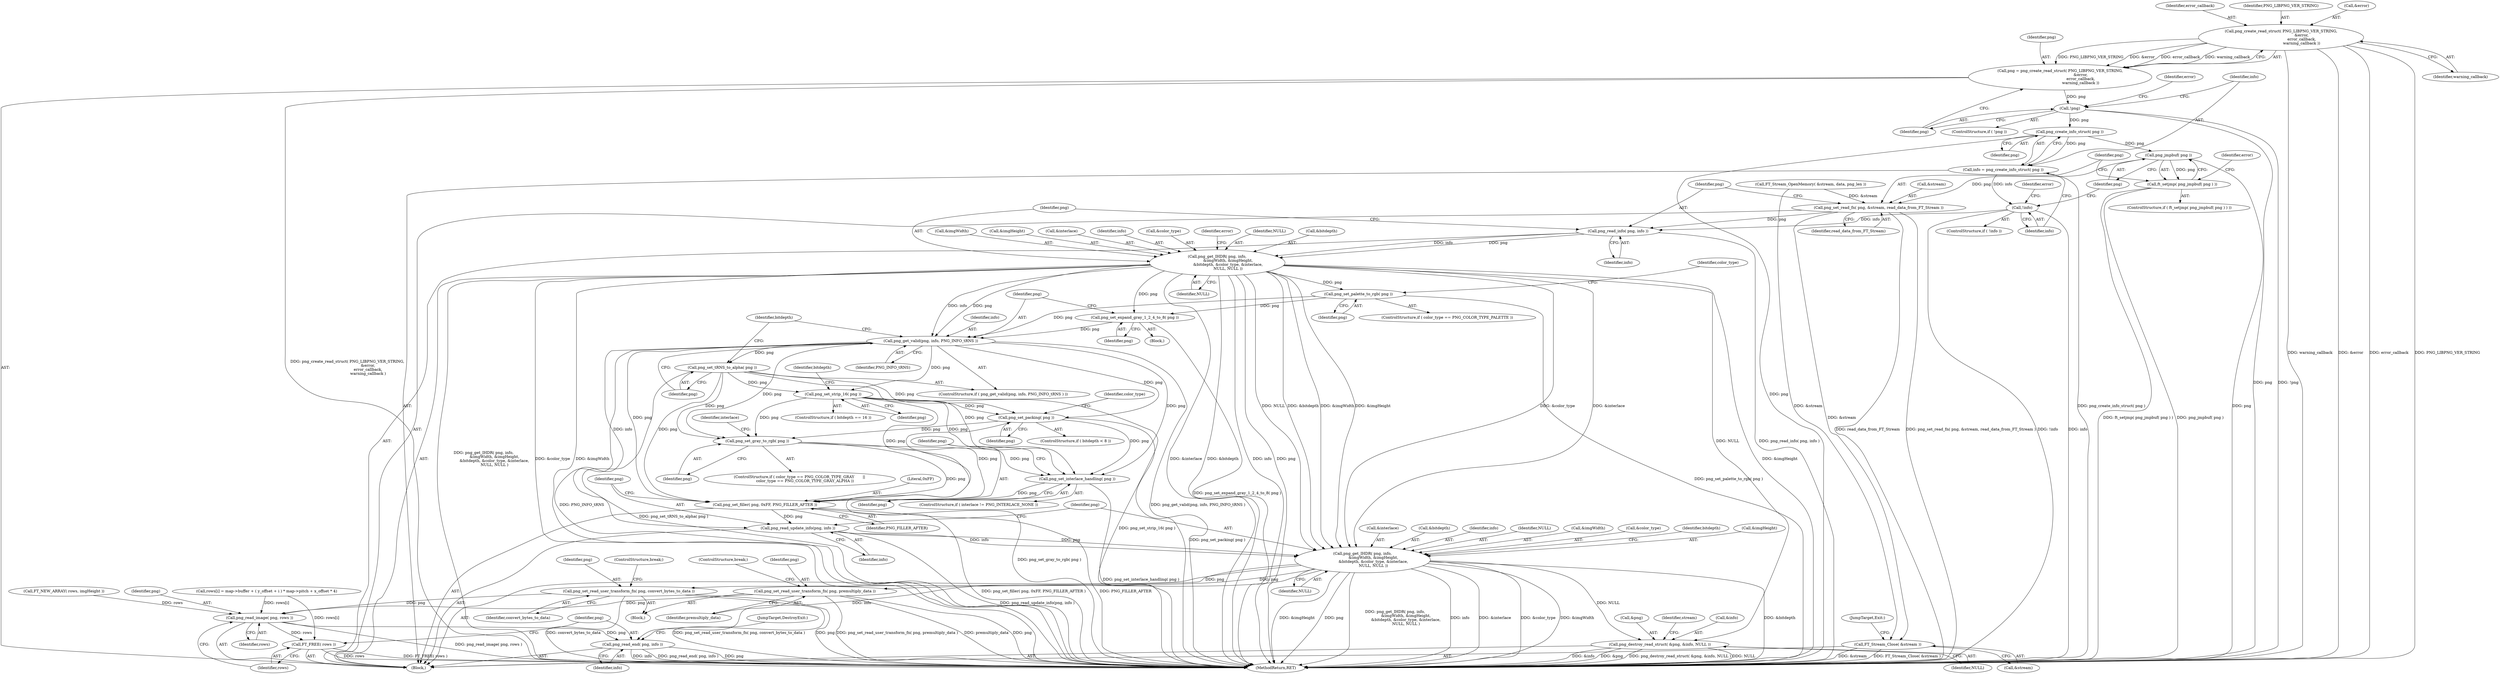 digraph "0_savannah_b3500af717010137046ec4076d1e1c0641e33727_6@API" {
"1000204" [label="(Call,png_create_read_struct( PNG_LIBPNG_VER_STRING,\n                                  &error,\n                                  error_callback,\n                                  warning_callback ))"];
"1000202" [label="(Call,png = png_create_read_struct( PNG_LIBPNG_VER_STRING,\n                                  &error,\n                                  error_callback,\n                                  warning_callback ))"];
"1000211" [label="(Call,!png)"];
"1000221" [label="(Call,png_create_info_struct( png ))"];
"1000219" [label="(Call,info = png_create_info_struct( png ))"];
"1000224" [label="(Call,!info)"];
"1000252" [label="(Call,png_read_info( png, info ))"];
"1000255" [label="(Call,png_get_IHDR( png, info,\n                  &imgWidth, &imgHeight,\n                  &bitdepth, &color_type, &interlace,\n                  NULL, NULL ))"];
"1000382" [label="(Call,png_set_palette_to_rgb( png ))"];
"1000389" [label="(Call,png_set_expand_gray_1_2_4_to_8( png ))"];
"1000392" [label="(Call,png_get_valid(png, info, PNG_INFO_tRNS ))"];
"1000396" [label="(Call,png_set_tRNS_to_alpha( png ))"];
"1000402" [label="(Call,png_set_strip_16( png ))"];
"1000408" [label="(Call,png_set_packing( png ))"];
"1000418" [label="(Call,png_set_gray_to_rgb( png ))"];
"1000424" [label="(Call,png_set_interlace_handling( png ))"];
"1000426" [label="(Call,png_set_filler( png, 0xFF, PNG_FILLER_AFTER ))"];
"1000430" [label="(Call,png_read_update_info(png, info ))"];
"1000433" [label="(Call,png_get_IHDR( png, info,\n                  &imgWidth, &imgHeight,\n                  &bitdepth, &color_type, &interlace,\n                  NULL, NULL ))"];
"1000472" [label="(Call,png_set_read_user_transform_fn( png, premultiply_data ))"];
"1000521" [label="(Call,png_read_image( png, rows ))"];
"1000524" [label="(Call,FT_FREE( rows ))"];
"1000526" [label="(Call,png_read_end( png, info ))"];
"1000477" [label="(Call,png_set_read_user_transform_fn( png, convert_bytes_to_data ))"];
"1000530" [label="(Call,png_destroy_read_struct( &png, &info, NULL ))"];
"1000239" [label="(Call,png_jmpbuf( png ))"];
"1000238" [label="(Call,ft_setjmp( png_jmpbuf( png ) ))"];
"1000247" [label="(Call,png_set_read_fn( png, &stream, read_data_from_FT_Stream ))"];
"1000536" [label="(Call,FT_Stream_Close( &stream ))"];
"1000202" [label="(Call,png = png_create_read_struct( PNG_LIBPNG_VER_STRING,\n                                  &error,\n                                  error_callback,\n                                  warning_callback ))"];
"1000208" [label="(Identifier,error_callback)"];
"1000212" [label="(Identifier,png)"];
"1000427" [label="(Identifier,png)"];
"1000210" [label="(ControlStructure,if ( !png ))"];
"1000474" [label="(Identifier,premultiply_data)"];
"1000402" [label="(Call,png_set_strip_16( png ))"];
"1000197" [label="(Call,FT_Stream_OpenMemory( &stream, data, png_len ))"];
"1000419" [label="(Identifier,png)"];
"1000404" [label="(ControlStructure,if ( bitdepth < 8 ))"];
"1000257" [label="(Identifier,info)"];
"1000222" [label="(Identifier,png)"];
"1000447" [label="(Identifier,NULL)"];
"1000477" [label="(Call,png_set_read_user_transform_fn( png, convert_bytes_to_data ))"];
"1000525" [label="(Identifier,rows)"];
"1000260" [label="(Call,&imgHeight)"];
"1000446" [label="(Identifier,NULL)"];
"1000211" [label="(Call,!png)"];
"1000253" [label="(Identifier,png)"];
"1000249" [label="(Call,&stream)"];
"1000382" [label="(Call,png_set_palette_to_rgb( png ))"];
"1000432" [label="(Identifier,info)"];
"1000475" [label="(ControlStructure,break;)"];
"1000422" [label="(Identifier,interlace)"];
"1000533" [label="(Call,&info)"];
"1000436" [label="(Call,&imgWidth)"];
"1000529" [label="(JumpTarget,DestroyExit:)"];
"1000434" [label="(Identifier,png)"];
"1000396" [label="(Call,png_set_tRNS_to_alpha( png ))"];
"1000522" [label="(Identifier,png)"];
"1000238" [label="(Call,ft_setjmp( png_jmpbuf( png ) ))"];
"1000251" [label="(Identifier,read_data_from_FT_Stream)"];
"1000408" [label="(Call,png_set_packing( png ))"];
"1000480" [label="(ControlStructure,break;)"];
"1000442" [label="(Call,&color_type)"];
"1000451" [label="(Identifier,bitdepth)"];
"1000438" [label="(Call,&imgHeight)"];
"1000269" [label="(Identifier,NULL)"];
"1000392" [label="(Call,png_get_valid(png, info, PNG_INFO_tRNS ))"];
"1000393" [label="(Identifier,png)"];
"1000521" [label="(Call,png_read_image( png, rows ))"];
"1000119" [label="(Block,)"];
"1000530" [label="(Call,png_destroy_read_struct( &png, &info, NULL ))"];
"1000479" [label="(Identifier,convert_bytes_to_data)"];
"1000424" [label="(Call,png_set_interlace_handling( png ))"];
"1000266" [label="(Call,&interlace)"];
"1000400" [label="(Identifier,bitdepth)"];
"1000388" [label="(Block,)"];
"1000248" [label="(Identifier,png)"];
"1000433" [label="(Call,png_get_IHDR( png, info,\n                  &imgWidth, &imgHeight,\n                  &bitdepth, &color_type, &interlace,\n                  NULL, NULL ))"];
"1000383" [label="(Identifier,png)"];
"1000413" [label="(Identifier,color_type)"];
"1000429" [label="(Identifier,PNG_FILLER_AFTER)"];
"1000268" [label="(Identifier,NULL)"];
"1000221" [label="(Call,png_create_info_struct( png ))"];
"1000420" [label="(ControlStructure,if ( interlace != PNG_INTERLACE_NONE ))"];
"1000426" [label="(Call,png_set_filler( png, 0xFF, PNG_FILLER_AFTER ))"];
"1000262" [label="(Call,&bitdepth)"];
"1000205" [label="(Identifier,PNG_LIBPNG_VER_STRING)"];
"1000469" [label="(Block,)"];
"1000531" [label="(Call,&png)"];
"1000406" [label="(Identifier,bitdepth)"];
"1000258" [label="(Call,&imgWidth)"];
"1000526" [label="(Call,png_read_end( png, info ))"];
"1000523" [label="(Identifier,rows)"];
"1000220" [label="(Identifier,info)"];
"1000223" [label="(ControlStructure,if ( !info ))"];
"1000398" [label="(ControlStructure,if ( bitdepth == 16 ))"];
"1000418" [label="(Call,png_set_gray_to_rgb( png ))"];
"1000524" [label="(Call,FT_FREE( rows ))"];
"1000252" [label="(Call,png_read_info( png, info ))"];
"1000225" [label="(Identifier,info)"];
"1000239" [label="(Call,png_jmpbuf( png ))"];
"1000537" [label="(Call,&stream)"];
"1000473" [label="(Identifier,png)"];
"1000215" [label="(Identifier,error)"];
"1000256" [label="(Identifier,png)"];
"1000425" [label="(Identifier,png)"];
"1000482" [label="(Call,FT_NEW_ARRAY( rows, imgHeight ))"];
"1000219" [label="(Call,info = png_create_info_struct( png ))"];
"1000203" [label="(Identifier,png)"];
"1000502" [label="(Call,rows[i] = map->buffer + ( y_offset + i ) * map->pitch + x_offset * 4)"];
"1000536" [label="(Call,FT_Stream_Close( &stream ))"];
"1000528" [label="(Identifier,info)"];
"1000444" [label="(Call,&interlace)"];
"1000264" [label="(Call,&color_type)"];
"1000390" [label="(Identifier,png)"];
"1000378" [label="(ControlStructure,if ( color_type == PNG_COLOR_TYPE_PALETTE ))"];
"1000440" [label="(Call,&bitdepth)"];
"1000535" [label="(Identifier,NULL)"];
"1000206" [label="(Call,&error)"];
"1000410" [label="(ControlStructure,if ( color_type == PNG_COLOR_TYPE_GRAY       ||\n         color_type == PNG_COLOR_TYPE_GRAY_ALPHA ))"];
"1000395" [label="(Identifier,PNG_INFO_tRNS)"];
"1000209" [label="(Identifier,warning_callback)"];
"1000394" [label="(Identifier,info)"];
"1000478" [label="(Identifier,png)"];
"1000435" [label="(Identifier,info)"];
"1000224" [label="(Call,!info)"];
"1000247" [label="(Call,png_set_read_fn( png, &stream, read_data_from_FT_Stream ))"];
"1000255" [label="(Call,png_get_IHDR( png, info,\n                  &imgWidth, &imgHeight,\n                  &bitdepth, &color_type, &interlace,\n                  NULL, NULL ))"];
"1000391" [label="(ControlStructure,if ( png_get_valid(png, info, PNG_INFO_tRNS ) ))"];
"1000542" [label="(MethodReturn,RET)"];
"1000527" [label="(Identifier,png)"];
"1000228" [label="(Identifier,error)"];
"1000430" [label="(Call,png_read_update_info(png, info ))"];
"1000254" [label="(Identifier,info)"];
"1000237" [label="(ControlStructure,if ( ft_setjmp( png_jmpbuf( png ) ) ))"];
"1000204" [label="(Call,png_create_read_struct( PNG_LIBPNG_VER_STRING,\n                                  &error,\n                                  error_callback,\n                                  warning_callback ))"];
"1000272" [label="(Identifier,error)"];
"1000431" [label="(Identifier,png)"];
"1000409" [label="(Identifier,png)"];
"1000240" [label="(Identifier,png)"];
"1000389" [label="(Call,png_set_expand_gray_1_2_4_to_8( png ))"];
"1000397" [label="(Identifier,png)"];
"1000472" [label="(Call,png_set_read_user_transform_fn( png, premultiply_data ))"];
"1000539" [label="(JumpTarget,Exit:)"];
"1000538" [label="(Identifier,stream)"];
"1000243" [label="(Identifier,error)"];
"1000428" [label="(Literal,0xFF)"];
"1000403" [label="(Identifier,png)"];
"1000386" [label="(Identifier,color_type)"];
"1000204" -> "1000202"  [label="AST: "];
"1000204" -> "1000209"  [label="CFG: "];
"1000205" -> "1000204"  [label="AST: "];
"1000206" -> "1000204"  [label="AST: "];
"1000208" -> "1000204"  [label="AST: "];
"1000209" -> "1000204"  [label="AST: "];
"1000202" -> "1000204"  [label="CFG: "];
"1000204" -> "1000542"  [label="DDG: warning_callback"];
"1000204" -> "1000542"  [label="DDG: &error"];
"1000204" -> "1000542"  [label="DDG: error_callback"];
"1000204" -> "1000542"  [label="DDG: PNG_LIBPNG_VER_STRING"];
"1000204" -> "1000202"  [label="DDG: PNG_LIBPNG_VER_STRING"];
"1000204" -> "1000202"  [label="DDG: &error"];
"1000204" -> "1000202"  [label="DDG: error_callback"];
"1000204" -> "1000202"  [label="DDG: warning_callback"];
"1000202" -> "1000119"  [label="AST: "];
"1000203" -> "1000202"  [label="AST: "];
"1000212" -> "1000202"  [label="CFG: "];
"1000202" -> "1000542"  [label="DDG: png_create_read_struct( PNG_LIBPNG_VER_STRING,\n                                  &error,\n                                  error_callback,\n                                  warning_callback )"];
"1000202" -> "1000211"  [label="DDG: png"];
"1000211" -> "1000210"  [label="AST: "];
"1000211" -> "1000212"  [label="CFG: "];
"1000212" -> "1000211"  [label="AST: "];
"1000215" -> "1000211"  [label="CFG: "];
"1000220" -> "1000211"  [label="CFG: "];
"1000211" -> "1000542"  [label="DDG: png"];
"1000211" -> "1000542"  [label="DDG: !png"];
"1000211" -> "1000221"  [label="DDG: png"];
"1000221" -> "1000219"  [label="AST: "];
"1000221" -> "1000222"  [label="CFG: "];
"1000222" -> "1000221"  [label="AST: "];
"1000219" -> "1000221"  [label="CFG: "];
"1000221" -> "1000542"  [label="DDG: png"];
"1000221" -> "1000219"  [label="DDG: png"];
"1000221" -> "1000239"  [label="DDG: png"];
"1000219" -> "1000119"  [label="AST: "];
"1000220" -> "1000219"  [label="AST: "];
"1000225" -> "1000219"  [label="CFG: "];
"1000219" -> "1000542"  [label="DDG: png_create_info_struct( png )"];
"1000219" -> "1000224"  [label="DDG: info"];
"1000224" -> "1000223"  [label="AST: "];
"1000224" -> "1000225"  [label="CFG: "];
"1000225" -> "1000224"  [label="AST: "];
"1000228" -> "1000224"  [label="CFG: "];
"1000240" -> "1000224"  [label="CFG: "];
"1000224" -> "1000542"  [label="DDG: info"];
"1000224" -> "1000542"  [label="DDG: !info"];
"1000224" -> "1000252"  [label="DDG: info"];
"1000252" -> "1000119"  [label="AST: "];
"1000252" -> "1000254"  [label="CFG: "];
"1000253" -> "1000252"  [label="AST: "];
"1000254" -> "1000252"  [label="AST: "];
"1000256" -> "1000252"  [label="CFG: "];
"1000252" -> "1000542"  [label="DDG: png_read_info( png, info )"];
"1000247" -> "1000252"  [label="DDG: png"];
"1000252" -> "1000255"  [label="DDG: png"];
"1000252" -> "1000255"  [label="DDG: info"];
"1000255" -> "1000119"  [label="AST: "];
"1000255" -> "1000269"  [label="CFG: "];
"1000256" -> "1000255"  [label="AST: "];
"1000257" -> "1000255"  [label="AST: "];
"1000258" -> "1000255"  [label="AST: "];
"1000260" -> "1000255"  [label="AST: "];
"1000262" -> "1000255"  [label="AST: "];
"1000264" -> "1000255"  [label="AST: "];
"1000266" -> "1000255"  [label="AST: "];
"1000268" -> "1000255"  [label="AST: "];
"1000269" -> "1000255"  [label="AST: "];
"1000272" -> "1000255"  [label="CFG: "];
"1000255" -> "1000542"  [label="DDG: &imgHeight"];
"1000255" -> "1000542"  [label="DDG: png_get_IHDR( png, info,\n                  &imgWidth, &imgHeight,\n                  &bitdepth, &color_type, &interlace,\n                  NULL, NULL )"];
"1000255" -> "1000542"  [label="DDG: &color_type"];
"1000255" -> "1000542"  [label="DDG: &imgWidth"];
"1000255" -> "1000542"  [label="DDG: &interlace"];
"1000255" -> "1000542"  [label="DDG: &bitdepth"];
"1000255" -> "1000542"  [label="DDG: info"];
"1000255" -> "1000542"  [label="DDG: png"];
"1000255" -> "1000382"  [label="DDG: png"];
"1000255" -> "1000389"  [label="DDG: png"];
"1000255" -> "1000392"  [label="DDG: png"];
"1000255" -> "1000392"  [label="DDG: info"];
"1000255" -> "1000433"  [label="DDG: &imgWidth"];
"1000255" -> "1000433"  [label="DDG: &imgHeight"];
"1000255" -> "1000433"  [label="DDG: &bitdepth"];
"1000255" -> "1000433"  [label="DDG: &color_type"];
"1000255" -> "1000433"  [label="DDG: &interlace"];
"1000255" -> "1000433"  [label="DDG: NULL"];
"1000255" -> "1000530"  [label="DDG: NULL"];
"1000382" -> "1000378"  [label="AST: "];
"1000382" -> "1000383"  [label="CFG: "];
"1000383" -> "1000382"  [label="AST: "];
"1000386" -> "1000382"  [label="CFG: "];
"1000382" -> "1000542"  [label="DDG: png_set_palette_to_rgb( png )"];
"1000382" -> "1000389"  [label="DDG: png"];
"1000382" -> "1000392"  [label="DDG: png"];
"1000389" -> "1000388"  [label="AST: "];
"1000389" -> "1000390"  [label="CFG: "];
"1000390" -> "1000389"  [label="AST: "];
"1000393" -> "1000389"  [label="CFG: "];
"1000389" -> "1000542"  [label="DDG: png_set_expand_gray_1_2_4_to_8( png )"];
"1000389" -> "1000392"  [label="DDG: png"];
"1000392" -> "1000391"  [label="AST: "];
"1000392" -> "1000395"  [label="CFG: "];
"1000393" -> "1000392"  [label="AST: "];
"1000394" -> "1000392"  [label="AST: "];
"1000395" -> "1000392"  [label="AST: "];
"1000397" -> "1000392"  [label="CFG: "];
"1000400" -> "1000392"  [label="CFG: "];
"1000392" -> "1000542"  [label="DDG: png_get_valid(png, info, PNG_INFO_tRNS )"];
"1000392" -> "1000542"  [label="DDG: PNG_INFO_tRNS"];
"1000392" -> "1000396"  [label="DDG: png"];
"1000392" -> "1000402"  [label="DDG: png"];
"1000392" -> "1000408"  [label="DDG: png"];
"1000392" -> "1000418"  [label="DDG: png"];
"1000392" -> "1000424"  [label="DDG: png"];
"1000392" -> "1000426"  [label="DDG: png"];
"1000392" -> "1000430"  [label="DDG: info"];
"1000396" -> "1000391"  [label="AST: "];
"1000396" -> "1000397"  [label="CFG: "];
"1000397" -> "1000396"  [label="AST: "];
"1000400" -> "1000396"  [label="CFG: "];
"1000396" -> "1000542"  [label="DDG: png_set_tRNS_to_alpha( png )"];
"1000396" -> "1000402"  [label="DDG: png"];
"1000396" -> "1000408"  [label="DDG: png"];
"1000396" -> "1000418"  [label="DDG: png"];
"1000396" -> "1000424"  [label="DDG: png"];
"1000396" -> "1000426"  [label="DDG: png"];
"1000402" -> "1000398"  [label="AST: "];
"1000402" -> "1000403"  [label="CFG: "];
"1000403" -> "1000402"  [label="AST: "];
"1000406" -> "1000402"  [label="CFG: "];
"1000402" -> "1000542"  [label="DDG: png_set_strip_16( png )"];
"1000402" -> "1000408"  [label="DDG: png"];
"1000402" -> "1000418"  [label="DDG: png"];
"1000402" -> "1000424"  [label="DDG: png"];
"1000402" -> "1000426"  [label="DDG: png"];
"1000408" -> "1000404"  [label="AST: "];
"1000408" -> "1000409"  [label="CFG: "];
"1000409" -> "1000408"  [label="AST: "];
"1000413" -> "1000408"  [label="CFG: "];
"1000408" -> "1000542"  [label="DDG: png_set_packing( png )"];
"1000408" -> "1000418"  [label="DDG: png"];
"1000408" -> "1000424"  [label="DDG: png"];
"1000408" -> "1000426"  [label="DDG: png"];
"1000418" -> "1000410"  [label="AST: "];
"1000418" -> "1000419"  [label="CFG: "];
"1000419" -> "1000418"  [label="AST: "];
"1000422" -> "1000418"  [label="CFG: "];
"1000418" -> "1000542"  [label="DDG: png_set_gray_to_rgb( png )"];
"1000418" -> "1000424"  [label="DDG: png"];
"1000418" -> "1000426"  [label="DDG: png"];
"1000424" -> "1000420"  [label="AST: "];
"1000424" -> "1000425"  [label="CFG: "];
"1000425" -> "1000424"  [label="AST: "];
"1000427" -> "1000424"  [label="CFG: "];
"1000424" -> "1000542"  [label="DDG: png_set_interlace_handling( png )"];
"1000424" -> "1000426"  [label="DDG: png"];
"1000426" -> "1000119"  [label="AST: "];
"1000426" -> "1000429"  [label="CFG: "];
"1000427" -> "1000426"  [label="AST: "];
"1000428" -> "1000426"  [label="AST: "];
"1000429" -> "1000426"  [label="AST: "];
"1000431" -> "1000426"  [label="CFG: "];
"1000426" -> "1000542"  [label="DDG: png_set_filler( png, 0xFF, PNG_FILLER_AFTER )"];
"1000426" -> "1000542"  [label="DDG: PNG_FILLER_AFTER"];
"1000426" -> "1000430"  [label="DDG: png"];
"1000430" -> "1000119"  [label="AST: "];
"1000430" -> "1000432"  [label="CFG: "];
"1000431" -> "1000430"  [label="AST: "];
"1000432" -> "1000430"  [label="AST: "];
"1000434" -> "1000430"  [label="CFG: "];
"1000430" -> "1000542"  [label="DDG: png_read_update_info(png, info )"];
"1000430" -> "1000433"  [label="DDG: png"];
"1000430" -> "1000433"  [label="DDG: info"];
"1000433" -> "1000119"  [label="AST: "];
"1000433" -> "1000447"  [label="CFG: "];
"1000434" -> "1000433"  [label="AST: "];
"1000435" -> "1000433"  [label="AST: "];
"1000436" -> "1000433"  [label="AST: "];
"1000438" -> "1000433"  [label="AST: "];
"1000440" -> "1000433"  [label="AST: "];
"1000442" -> "1000433"  [label="AST: "];
"1000444" -> "1000433"  [label="AST: "];
"1000446" -> "1000433"  [label="AST: "];
"1000447" -> "1000433"  [label="AST: "];
"1000451" -> "1000433"  [label="CFG: "];
"1000433" -> "1000542"  [label="DDG: &color_type"];
"1000433" -> "1000542"  [label="DDG: &imgWidth"];
"1000433" -> "1000542"  [label="DDG: &bitdepth"];
"1000433" -> "1000542"  [label="DDG: &imgHeight"];
"1000433" -> "1000542"  [label="DDG: png"];
"1000433" -> "1000542"  [label="DDG: png_get_IHDR( png, info,\n                  &imgWidth, &imgHeight,\n                  &bitdepth, &color_type, &interlace,\n                  NULL, NULL )"];
"1000433" -> "1000542"  [label="DDG: info"];
"1000433" -> "1000542"  [label="DDG: &interlace"];
"1000433" -> "1000472"  [label="DDG: png"];
"1000433" -> "1000477"  [label="DDG: png"];
"1000433" -> "1000526"  [label="DDG: info"];
"1000433" -> "1000530"  [label="DDG: NULL"];
"1000472" -> "1000469"  [label="AST: "];
"1000472" -> "1000474"  [label="CFG: "];
"1000473" -> "1000472"  [label="AST: "];
"1000474" -> "1000472"  [label="AST: "];
"1000475" -> "1000472"  [label="CFG: "];
"1000472" -> "1000542"  [label="DDG: png_set_read_user_transform_fn( png, premultiply_data )"];
"1000472" -> "1000542"  [label="DDG: premultiply_data"];
"1000472" -> "1000542"  [label="DDG: png"];
"1000472" -> "1000521"  [label="DDG: png"];
"1000521" -> "1000119"  [label="AST: "];
"1000521" -> "1000523"  [label="CFG: "];
"1000522" -> "1000521"  [label="AST: "];
"1000523" -> "1000521"  [label="AST: "];
"1000525" -> "1000521"  [label="CFG: "];
"1000521" -> "1000542"  [label="DDG: png_read_image( png, rows )"];
"1000477" -> "1000521"  [label="DDG: png"];
"1000502" -> "1000521"  [label="DDG: rows[i]"];
"1000482" -> "1000521"  [label="DDG: rows"];
"1000521" -> "1000524"  [label="DDG: rows"];
"1000521" -> "1000526"  [label="DDG: png"];
"1000524" -> "1000119"  [label="AST: "];
"1000524" -> "1000525"  [label="CFG: "];
"1000525" -> "1000524"  [label="AST: "];
"1000527" -> "1000524"  [label="CFG: "];
"1000524" -> "1000542"  [label="DDG: rows"];
"1000524" -> "1000542"  [label="DDG: FT_FREE( rows )"];
"1000502" -> "1000524"  [label="DDG: rows[i]"];
"1000526" -> "1000119"  [label="AST: "];
"1000526" -> "1000528"  [label="CFG: "];
"1000527" -> "1000526"  [label="AST: "];
"1000528" -> "1000526"  [label="AST: "];
"1000529" -> "1000526"  [label="CFG: "];
"1000526" -> "1000542"  [label="DDG: info"];
"1000526" -> "1000542"  [label="DDG: png_read_end( png, info )"];
"1000526" -> "1000542"  [label="DDG: png"];
"1000477" -> "1000469"  [label="AST: "];
"1000477" -> "1000479"  [label="CFG: "];
"1000478" -> "1000477"  [label="AST: "];
"1000479" -> "1000477"  [label="AST: "];
"1000480" -> "1000477"  [label="CFG: "];
"1000477" -> "1000542"  [label="DDG: convert_bytes_to_data"];
"1000477" -> "1000542"  [label="DDG: png_set_read_user_transform_fn( png, convert_bytes_to_data )"];
"1000477" -> "1000542"  [label="DDG: png"];
"1000530" -> "1000119"  [label="AST: "];
"1000530" -> "1000535"  [label="CFG: "];
"1000531" -> "1000530"  [label="AST: "];
"1000533" -> "1000530"  [label="AST: "];
"1000535" -> "1000530"  [label="AST: "];
"1000538" -> "1000530"  [label="CFG: "];
"1000530" -> "1000542"  [label="DDG: &info"];
"1000530" -> "1000542"  [label="DDG: &png"];
"1000530" -> "1000542"  [label="DDG: png_destroy_read_struct( &png, &info, NULL )"];
"1000530" -> "1000542"  [label="DDG: NULL"];
"1000239" -> "1000238"  [label="AST: "];
"1000239" -> "1000240"  [label="CFG: "];
"1000240" -> "1000239"  [label="AST: "];
"1000238" -> "1000239"  [label="CFG: "];
"1000239" -> "1000542"  [label="DDG: png"];
"1000239" -> "1000238"  [label="DDG: png"];
"1000239" -> "1000247"  [label="DDG: png"];
"1000238" -> "1000237"  [label="AST: "];
"1000243" -> "1000238"  [label="CFG: "];
"1000248" -> "1000238"  [label="CFG: "];
"1000238" -> "1000542"  [label="DDG: png_jmpbuf( png )"];
"1000238" -> "1000542"  [label="DDG: ft_setjmp( png_jmpbuf( png ) )"];
"1000247" -> "1000119"  [label="AST: "];
"1000247" -> "1000251"  [label="CFG: "];
"1000248" -> "1000247"  [label="AST: "];
"1000249" -> "1000247"  [label="AST: "];
"1000251" -> "1000247"  [label="AST: "];
"1000253" -> "1000247"  [label="CFG: "];
"1000247" -> "1000542"  [label="DDG: read_data_from_FT_Stream"];
"1000247" -> "1000542"  [label="DDG: png_set_read_fn( png, &stream, read_data_from_FT_Stream )"];
"1000197" -> "1000247"  [label="DDG: &stream"];
"1000247" -> "1000536"  [label="DDG: &stream"];
"1000536" -> "1000119"  [label="AST: "];
"1000536" -> "1000537"  [label="CFG: "];
"1000537" -> "1000536"  [label="AST: "];
"1000539" -> "1000536"  [label="CFG: "];
"1000536" -> "1000542"  [label="DDG: FT_Stream_Close( &stream )"];
"1000536" -> "1000542"  [label="DDG: &stream"];
"1000197" -> "1000536"  [label="DDG: &stream"];
}
